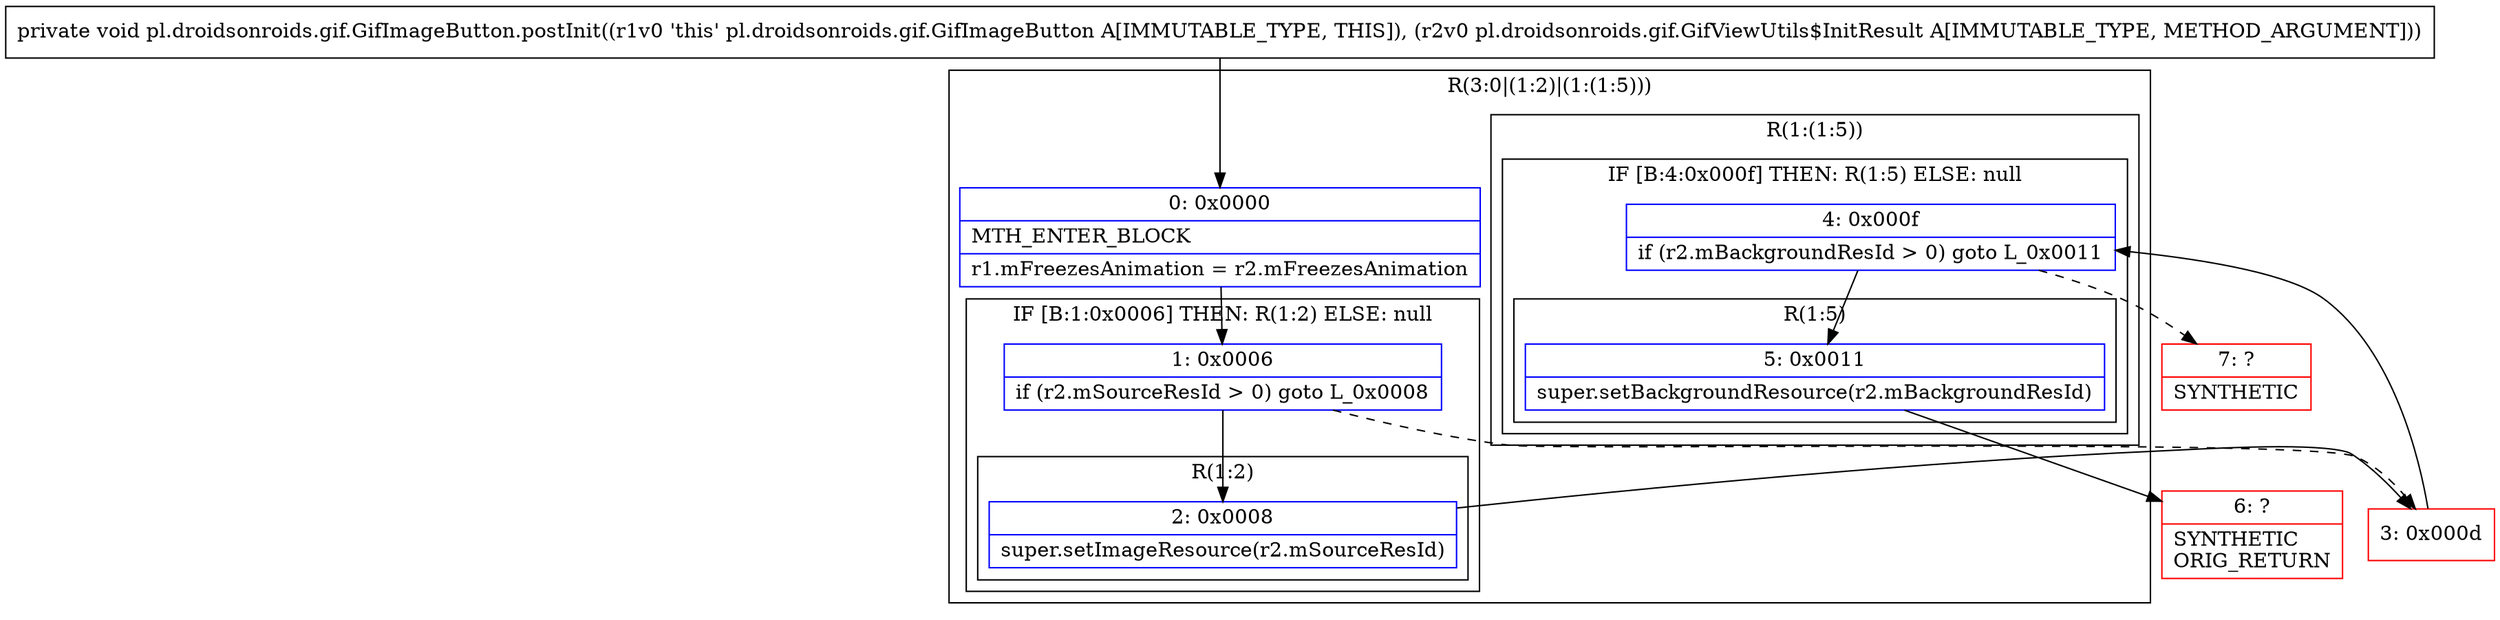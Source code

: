 digraph "CFG forpl.droidsonroids.gif.GifImageButton.postInit(Lpl\/droidsonroids\/gif\/GifViewUtils$InitResult;)V" {
subgraph cluster_Region_981735341 {
label = "R(3:0|(1:2)|(1:(1:5)))";
node [shape=record,color=blue];
Node_0 [shape=record,label="{0\:\ 0x0000|MTH_ENTER_BLOCK\l|r1.mFreezesAnimation = r2.mFreezesAnimation\l}"];
subgraph cluster_IfRegion_624848412 {
label = "IF [B:1:0x0006] THEN: R(1:2) ELSE: null";
node [shape=record,color=blue];
Node_1 [shape=record,label="{1\:\ 0x0006|if (r2.mSourceResId \> 0) goto L_0x0008\l}"];
subgraph cluster_Region_1340299184 {
label = "R(1:2)";
node [shape=record,color=blue];
Node_2 [shape=record,label="{2\:\ 0x0008|super.setImageResource(r2.mSourceResId)\l}"];
}
}
subgraph cluster_Region_389059264 {
label = "R(1:(1:5))";
node [shape=record,color=blue];
subgraph cluster_IfRegion_227788532 {
label = "IF [B:4:0x000f] THEN: R(1:5) ELSE: null";
node [shape=record,color=blue];
Node_4 [shape=record,label="{4\:\ 0x000f|if (r2.mBackgroundResId \> 0) goto L_0x0011\l}"];
subgraph cluster_Region_1535838164 {
label = "R(1:5)";
node [shape=record,color=blue];
Node_5 [shape=record,label="{5\:\ 0x0011|super.setBackgroundResource(r2.mBackgroundResId)\l}"];
}
}
}
}
Node_3 [shape=record,color=red,label="{3\:\ 0x000d}"];
Node_6 [shape=record,color=red,label="{6\:\ ?|SYNTHETIC\lORIG_RETURN\l}"];
Node_7 [shape=record,color=red,label="{7\:\ ?|SYNTHETIC\l}"];
MethodNode[shape=record,label="{private void pl.droidsonroids.gif.GifImageButton.postInit((r1v0 'this' pl.droidsonroids.gif.GifImageButton A[IMMUTABLE_TYPE, THIS]), (r2v0 pl.droidsonroids.gif.GifViewUtils$InitResult A[IMMUTABLE_TYPE, METHOD_ARGUMENT])) }"];
MethodNode -> Node_0;
Node_0 -> Node_1;
Node_1 -> Node_2;
Node_1 -> Node_3[style=dashed];
Node_2 -> Node_3;
Node_4 -> Node_5;
Node_4 -> Node_7[style=dashed];
Node_5 -> Node_6;
Node_3 -> Node_4;
}

